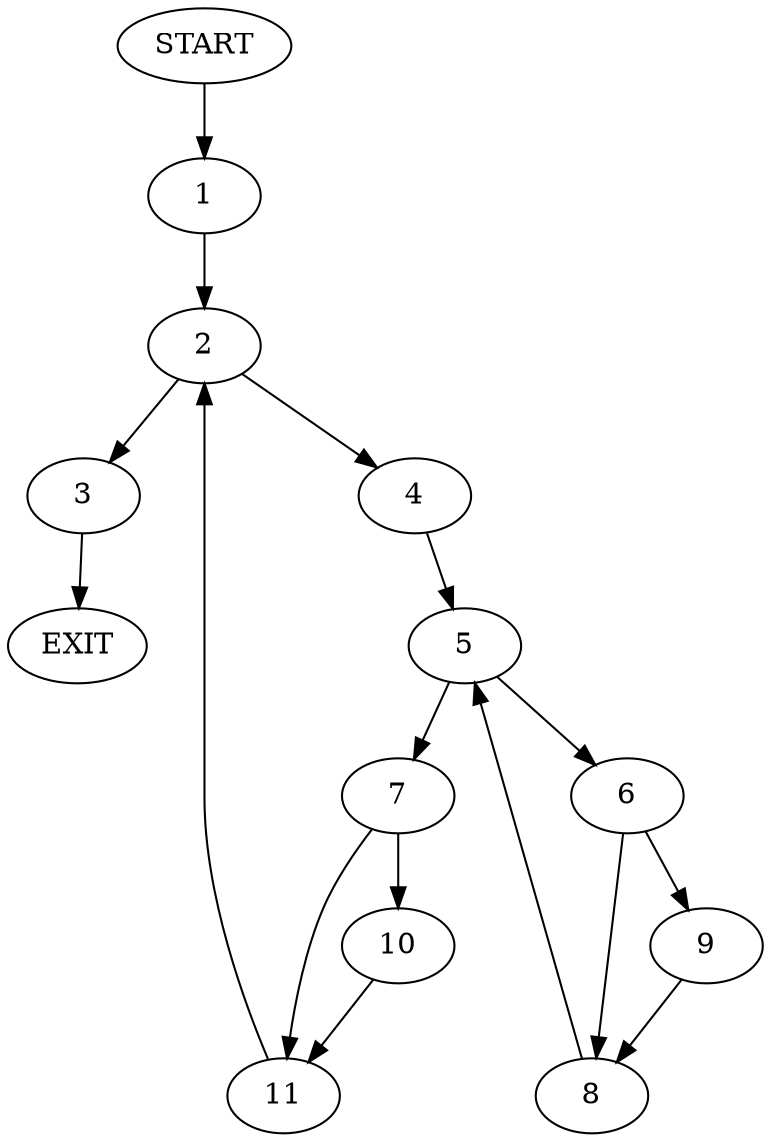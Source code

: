 digraph {
0 [label="START"]
12 [label="EXIT"]
0 -> 1
1 -> 2
2 -> 3
2 -> 4
4 -> 5
3 -> 12
5 -> 6
5 -> 7
6 -> 8
6 -> 9
7 -> 10
7 -> 11
9 -> 8
8 -> 5
10 -> 11
11 -> 2
}
